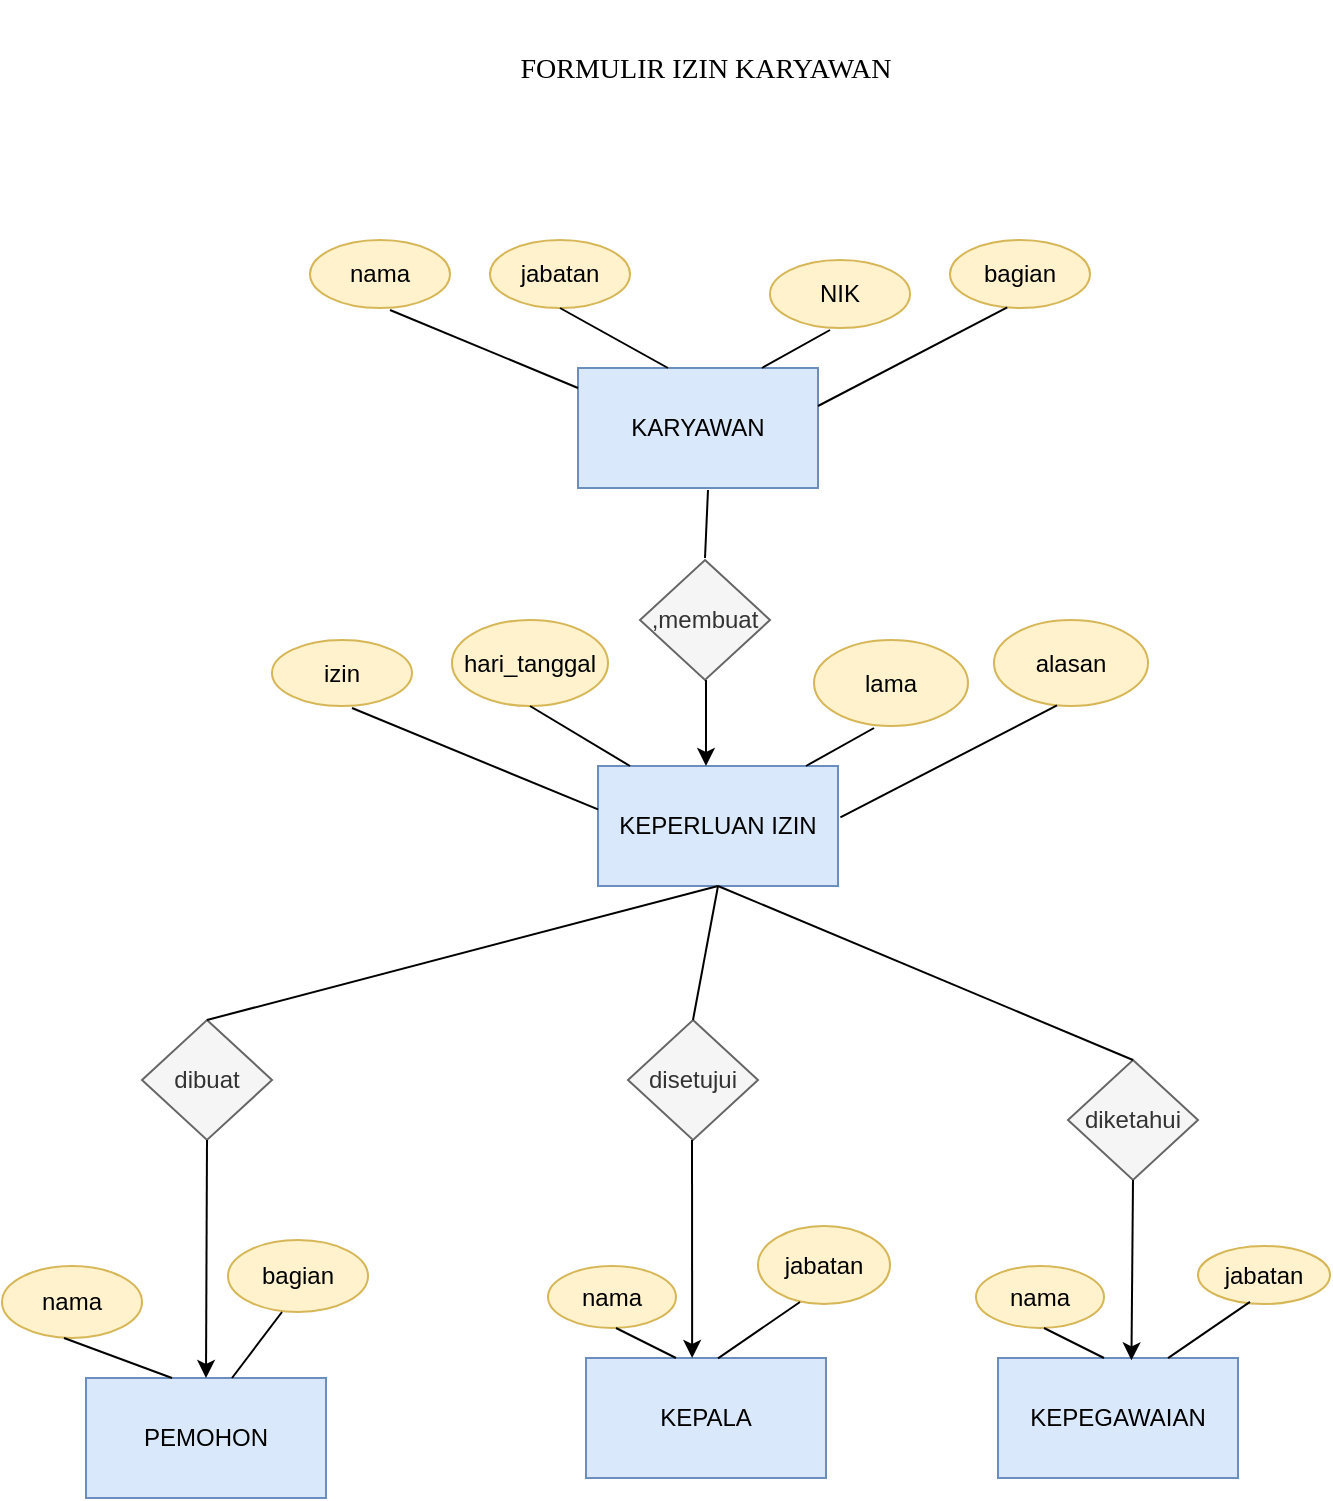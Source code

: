 <mxfile version="14.2.9" type="github">
  <diagram id="C5RBs43oDa-KdzZeNtuy" name="Page-1">
    <mxGraphModel dx="2031" dy="1053" grid="1" gridSize="10" guides="1" tooltips="1" connect="1" arrows="1" fold="1" page="1" pageScale="1" pageWidth="827" pageHeight="1169" math="0" shadow="0">
      <root>
        <mxCell id="WIyWlLk6GJQsqaUBKTNV-0" />
        <mxCell id="WIyWlLk6GJQsqaUBKTNV-1" parent="WIyWlLk6GJQsqaUBKTNV-0" />
        <mxCell id="LR3zTDeW2Ab3wReEbCRt-1" value="KARYAWAN" style="rounded=0;whiteSpace=wrap;html=1;fillColor=#dae8fc;strokeColor=#6c8ebf;" vertex="1" parent="WIyWlLk6GJQsqaUBKTNV-1">
          <mxGeometry x="365" y="244" width="120" height="60" as="geometry" />
        </mxCell>
        <mxCell id="LR3zTDeW2Ab3wReEbCRt-2" value="nama" style="ellipse;whiteSpace=wrap;html=1;fillColor=#fff2cc;strokeColor=#d6b656;" vertex="1" parent="WIyWlLk6GJQsqaUBKTNV-1">
          <mxGeometry x="231" y="180" width="70" height="34" as="geometry" />
        </mxCell>
        <mxCell id="LR3zTDeW2Ab3wReEbCRt-3" value="jabatan" style="ellipse;whiteSpace=wrap;html=1;fillColor=#fff2cc;strokeColor=#d6b656;" vertex="1" parent="WIyWlLk6GJQsqaUBKTNV-1">
          <mxGeometry x="321" y="180" width="70" height="34" as="geometry" />
        </mxCell>
        <mxCell id="LR3zTDeW2Ab3wReEbCRt-4" value="NIK" style="ellipse;whiteSpace=wrap;html=1;fillColor=#fff2cc;strokeColor=#d6b656;" vertex="1" parent="WIyWlLk6GJQsqaUBKTNV-1">
          <mxGeometry x="461" y="190" width="70" height="34" as="geometry" />
        </mxCell>
        <mxCell id="LR3zTDeW2Ab3wReEbCRt-5" value="bagian" style="ellipse;whiteSpace=wrap;html=1;fillColor=#fff2cc;strokeColor=#d6b656;" vertex="1" parent="WIyWlLk6GJQsqaUBKTNV-1">
          <mxGeometry x="551" y="180" width="70" height="34" as="geometry" />
        </mxCell>
        <mxCell id="LR3zTDeW2Ab3wReEbCRt-6" value="" style="endArrow=none;html=1;" edge="1" parent="WIyWlLk6GJQsqaUBKTNV-1">
          <mxGeometry width="50" height="50" relative="1" as="geometry">
            <mxPoint x="271" y="215" as="sourcePoint" />
            <mxPoint x="365" y="254" as="targetPoint" />
          </mxGeometry>
        </mxCell>
        <mxCell id="LR3zTDeW2Ab3wReEbCRt-7" value="" style="endArrow=none;html=1;exitX=0.5;exitY=1;exitDx=0;exitDy=0;" edge="1" parent="WIyWlLk6GJQsqaUBKTNV-1" source="LR3zTDeW2Ab3wReEbCRt-3">
          <mxGeometry width="50" height="50" relative="1" as="geometry">
            <mxPoint x="321" y="205" as="sourcePoint" />
            <mxPoint x="409.98" y="244" as="targetPoint" />
          </mxGeometry>
        </mxCell>
        <mxCell id="LR3zTDeW2Ab3wReEbCRt-8" value="" style="endArrow=none;html=1;" edge="1" parent="WIyWlLk6GJQsqaUBKTNV-1">
          <mxGeometry width="50" height="50" relative="1" as="geometry">
            <mxPoint x="491" y="225" as="sourcePoint" />
            <mxPoint x="457" y="244" as="targetPoint" />
          </mxGeometry>
        </mxCell>
        <mxCell id="LR3zTDeW2Ab3wReEbCRt-9" value="" style="endArrow=none;html=1;exitX=0.409;exitY=0.992;exitDx=0;exitDy=0;exitPerimeter=0;" edge="1" parent="WIyWlLk6GJQsqaUBKTNV-1" source="LR3zTDeW2Ab3wReEbCRt-5">
          <mxGeometry width="50" height="50" relative="1" as="geometry">
            <mxPoint x="519" y="244" as="sourcePoint" />
            <mxPoint x="485" y="263" as="targetPoint" />
          </mxGeometry>
        </mxCell>
        <mxCell id="LR3zTDeW2Ab3wReEbCRt-10" value="KEPERLUAN IZIN" style="rounded=0;whiteSpace=wrap;html=1;fillColor=#dae8fc;strokeColor=#6c8ebf;" vertex="1" parent="WIyWlLk6GJQsqaUBKTNV-1">
          <mxGeometry x="375" y="443" width="120" height="60" as="geometry" />
        </mxCell>
        <mxCell id="LR3zTDeW2Ab3wReEbCRt-11" value="izin" style="ellipse;whiteSpace=wrap;html=1;fillColor=#fff2cc;strokeColor=#d6b656;" vertex="1" parent="WIyWlLk6GJQsqaUBKTNV-1">
          <mxGeometry x="212" y="380" width="70" height="33" as="geometry" />
        </mxCell>
        <mxCell id="LR3zTDeW2Ab3wReEbCRt-12" value="hari_tanggal" style="ellipse;whiteSpace=wrap;html=1;fillColor=#fff2cc;strokeColor=#d6b656;" vertex="1" parent="WIyWlLk6GJQsqaUBKTNV-1">
          <mxGeometry x="302" y="370" width="78" height="43" as="geometry" />
        </mxCell>
        <mxCell id="LR3zTDeW2Ab3wReEbCRt-13" value="lama" style="ellipse;whiteSpace=wrap;html=1;fillColor=#fff2cc;strokeColor=#d6b656;" vertex="1" parent="WIyWlLk6GJQsqaUBKTNV-1">
          <mxGeometry x="483" y="380" width="77" height="43" as="geometry" />
        </mxCell>
        <mxCell id="LR3zTDeW2Ab3wReEbCRt-14" value="alasan" style="ellipse;whiteSpace=wrap;html=1;fillColor=#fff2cc;strokeColor=#d6b656;" vertex="1" parent="WIyWlLk6GJQsqaUBKTNV-1">
          <mxGeometry x="573" y="370" width="77" height="43" as="geometry" />
        </mxCell>
        <mxCell id="LR3zTDeW2Ab3wReEbCRt-15" value="" style="endArrow=none;html=1;entryX=0;entryY=0.362;entryDx=0;entryDy=0;entryPerimeter=0;" edge="1" parent="WIyWlLk6GJQsqaUBKTNV-1" target="LR3zTDeW2Ab3wReEbCRt-10">
          <mxGeometry width="50" height="50" relative="1" as="geometry">
            <mxPoint x="252" y="414" as="sourcePoint" />
            <mxPoint x="370" y="463" as="targetPoint" />
          </mxGeometry>
        </mxCell>
        <mxCell id="LR3zTDeW2Ab3wReEbCRt-16" value="" style="endArrow=none;html=1;exitX=0.5;exitY=1;exitDx=0;exitDy=0;" edge="1" parent="WIyWlLk6GJQsqaUBKTNV-1" source="LR3zTDeW2Ab3wReEbCRt-12">
          <mxGeometry width="50" height="50" relative="1" as="geometry">
            <mxPoint x="302" y="404" as="sourcePoint" />
            <mxPoint x="390.98" y="443" as="targetPoint" />
          </mxGeometry>
        </mxCell>
        <mxCell id="LR3zTDeW2Ab3wReEbCRt-17" value="" style="endArrow=none;html=1;" edge="1" parent="WIyWlLk6GJQsqaUBKTNV-1">
          <mxGeometry width="50" height="50" relative="1" as="geometry">
            <mxPoint x="513" y="424" as="sourcePoint" />
            <mxPoint x="479" y="443" as="targetPoint" />
          </mxGeometry>
        </mxCell>
        <mxCell id="LR3zTDeW2Ab3wReEbCRt-18" value="" style="endArrow=none;html=1;exitX=0.409;exitY=0.992;exitDx=0;exitDy=0;exitPerimeter=0;entryX=1.01;entryY=0.429;entryDx=0;entryDy=0;entryPerimeter=0;" edge="1" parent="WIyWlLk6GJQsqaUBKTNV-1" source="LR3zTDeW2Ab3wReEbCRt-14" target="LR3zTDeW2Ab3wReEbCRt-10">
          <mxGeometry width="50" height="50" relative="1" as="geometry">
            <mxPoint x="541" y="443" as="sourcePoint" />
            <mxPoint x="498" y="465" as="targetPoint" />
          </mxGeometry>
        </mxCell>
        <mxCell id="LR3zTDeW2Ab3wReEbCRt-19" value="PEMOHON" style="rounded=0;whiteSpace=wrap;html=1;fillColor=#dae8fc;strokeColor=#6c8ebf;" vertex="1" parent="WIyWlLk6GJQsqaUBKTNV-1">
          <mxGeometry x="119" y="749" width="120" height="60" as="geometry" />
        </mxCell>
        <mxCell id="LR3zTDeW2Ab3wReEbCRt-20" value="KEPALA" style="rounded=0;whiteSpace=wrap;html=1;fillColor=#dae8fc;strokeColor=#6c8ebf;" vertex="1" parent="WIyWlLk6GJQsqaUBKTNV-1">
          <mxGeometry x="369" y="739" width="120" height="60" as="geometry" />
        </mxCell>
        <mxCell id="LR3zTDeW2Ab3wReEbCRt-21" value="KEPEGAWAIAN" style="rounded=0;whiteSpace=wrap;html=1;fillColor=#dae8fc;strokeColor=#6c8ebf;" vertex="1" parent="WIyWlLk6GJQsqaUBKTNV-1">
          <mxGeometry x="575" y="739" width="120" height="60" as="geometry" />
        </mxCell>
        <mxCell id="LR3zTDeW2Ab3wReEbCRt-22" value="nama" style="ellipse;whiteSpace=wrap;html=1;fillColor=#fff2cc;strokeColor=#d6b656;" vertex="1" parent="WIyWlLk6GJQsqaUBKTNV-1">
          <mxGeometry x="77" y="693" width="70" height="36" as="geometry" />
        </mxCell>
        <mxCell id="LR3zTDeW2Ab3wReEbCRt-23" value="" style="endArrow=none;html=1;" edge="1" parent="WIyWlLk6GJQsqaUBKTNV-1">
          <mxGeometry width="50" height="50" relative="1" as="geometry">
            <mxPoint x="108" y="729" as="sourcePoint" />
            <mxPoint x="162" y="749" as="targetPoint" />
          </mxGeometry>
        </mxCell>
        <mxCell id="LR3zTDeW2Ab3wReEbCRt-24" value="bagian" style="ellipse;whiteSpace=wrap;html=1;fillColor=#fff2cc;strokeColor=#d6b656;" vertex="1" parent="WIyWlLk6GJQsqaUBKTNV-1">
          <mxGeometry x="190" y="680" width="70" height="36" as="geometry" />
        </mxCell>
        <mxCell id="LR3zTDeW2Ab3wReEbCRt-25" value="" style="endArrow=none;html=1;" edge="1" parent="WIyWlLk6GJQsqaUBKTNV-1">
          <mxGeometry width="50" height="50" relative="1" as="geometry">
            <mxPoint x="217" y="716" as="sourcePoint" />
            <mxPoint x="192" y="749" as="targetPoint" />
          </mxGeometry>
        </mxCell>
        <mxCell id="LR3zTDeW2Ab3wReEbCRt-26" value="nama" style="ellipse;whiteSpace=wrap;html=1;fillColor=#fff2cc;strokeColor=#d6b656;" vertex="1" parent="WIyWlLk6GJQsqaUBKTNV-1">
          <mxGeometry x="350" y="693" width="64" height="31" as="geometry" />
        </mxCell>
        <mxCell id="LR3zTDeW2Ab3wReEbCRt-27" value="" style="endArrow=none;html=1;entryX=0.5;entryY=0;entryDx=0;entryDy=0;" edge="1" parent="WIyWlLk6GJQsqaUBKTNV-1">
          <mxGeometry width="50" height="50" relative="1" as="geometry">
            <mxPoint x="384" y="724" as="sourcePoint" />
            <mxPoint x="414" y="739" as="targetPoint" />
          </mxGeometry>
        </mxCell>
        <mxCell id="LR3zTDeW2Ab3wReEbCRt-28" value="jabatan" style="ellipse;whiteSpace=wrap;html=1;fillColor=#fff2cc;strokeColor=#d6b656;" vertex="1" parent="WIyWlLk6GJQsqaUBKTNV-1">
          <mxGeometry x="455" y="673" width="66" height="39" as="geometry" />
        </mxCell>
        <mxCell id="LR3zTDeW2Ab3wReEbCRt-29" value="" style="endArrow=none;html=1;entryX=0.55;entryY=0.003;entryDx=0;entryDy=0;entryPerimeter=0;" edge="1" parent="WIyWlLk6GJQsqaUBKTNV-1" target="LR3zTDeW2Ab3wReEbCRt-20">
          <mxGeometry width="50" height="50" relative="1" as="geometry">
            <mxPoint x="476" y="711" as="sourcePoint" />
            <mxPoint x="451" y="739" as="targetPoint" />
          </mxGeometry>
        </mxCell>
        <mxCell id="LR3zTDeW2Ab3wReEbCRt-30" value="nama" style="ellipse;whiteSpace=wrap;html=1;fillColor=#fff2cc;strokeColor=#d6b656;" vertex="1" parent="WIyWlLk6GJQsqaUBKTNV-1">
          <mxGeometry x="564" y="693" width="64" height="31" as="geometry" />
        </mxCell>
        <mxCell id="LR3zTDeW2Ab3wReEbCRt-31" value="" style="endArrow=none;html=1;entryX=0.5;entryY=0;entryDx=0;entryDy=0;" edge="1" parent="WIyWlLk6GJQsqaUBKTNV-1">
          <mxGeometry width="50" height="50" relative="1" as="geometry">
            <mxPoint x="598" y="724" as="sourcePoint" />
            <mxPoint x="628" y="739" as="targetPoint" />
          </mxGeometry>
        </mxCell>
        <mxCell id="LR3zTDeW2Ab3wReEbCRt-32" value="jabatan" style="ellipse;whiteSpace=wrap;html=1;fillColor=#fff2cc;strokeColor=#d6b656;" vertex="1" parent="WIyWlLk6GJQsqaUBKTNV-1">
          <mxGeometry x="675" y="683" width="66" height="29" as="geometry" />
        </mxCell>
        <mxCell id="LR3zTDeW2Ab3wReEbCRt-33" value="" style="endArrow=none;html=1;entryX=0.55;entryY=0.003;entryDx=0;entryDy=0;entryPerimeter=0;" edge="1" parent="WIyWlLk6GJQsqaUBKTNV-1">
          <mxGeometry width="50" height="50" relative="1" as="geometry">
            <mxPoint x="701" y="710.91" as="sourcePoint" />
            <mxPoint x="660" y="739.09" as="targetPoint" />
          </mxGeometry>
        </mxCell>
        <mxCell id="LR3zTDeW2Ab3wReEbCRt-34" value=",membuat" style="rhombus;whiteSpace=wrap;html=1;fillColor=#f5f5f5;strokeColor=#666666;fontColor=#333333;" vertex="1" parent="WIyWlLk6GJQsqaUBKTNV-1">
          <mxGeometry x="396" y="340" width="65" height="60" as="geometry" />
        </mxCell>
        <mxCell id="LR3zTDeW2Ab3wReEbCRt-35" value="" style="endArrow=none;html=1;exitX=0.5;exitY=0;exitDx=0;exitDy=0;" edge="1" parent="WIyWlLk6GJQsqaUBKTNV-1">
          <mxGeometry width="50" height="50" relative="1" as="geometry">
            <mxPoint x="428.5" y="339" as="sourcePoint" />
            <mxPoint x="430" y="305" as="targetPoint" />
          </mxGeometry>
        </mxCell>
        <mxCell id="LR3zTDeW2Ab3wReEbCRt-39" value="" style="endArrow=classic;html=1;" edge="1" parent="WIyWlLk6GJQsqaUBKTNV-1">
          <mxGeometry width="50" height="50" relative="1" as="geometry">
            <mxPoint x="429" y="400" as="sourcePoint" />
            <mxPoint x="429" y="443" as="targetPoint" />
          </mxGeometry>
        </mxCell>
        <mxCell id="LR3zTDeW2Ab3wReEbCRt-40" value="dibuat" style="rhombus;whiteSpace=wrap;html=1;fillColor=#f5f5f5;strokeColor=#666666;fontColor=#333333;" vertex="1" parent="WIyWlLk6GJQsqaUBKTNV-1">
          <mxGeometry x="147" y="570" width="65" height="60" as="geometry" />
        </mxCell>
        <mxCell id="LR3zTDeW2Ab3wReEbCRt-41" value="disetujui" style="rhombus;whiteSpace=wrap;html=1;fillColor=#f5f5f5;strokeColor=#666666;fontColor=#333333;" vertex="1" parent="WIyWlLk6GJQsqaUBKTNV-1">
          <mxGeometry x="390" y="570" width="65" height="60" as="geometry" />
        </mxCell>
        <mxCell id="LR3zTDeW2Ab3wReEbCRt-42" value="diketahui" style="rhombus;whiteSpace=wrap;html=1;fillColor=#f5f5f5;strokeColor=#666666;fontColor=#333333;" vertex="1" parent="WIyWlLk6GJQsqaUBKTNV-1">
          <mxGeometry x="610" y="590" width="65" height="60" as="geometry" />
        </mxCell>
        <mxCell id="LR3zTDeW2Ab3wReEbCRt-43" value="" style="endArrow=none;html=1;exitX=0.5;exitY=0;exitDx=0;exitDy=0;entryX=0.5;entryY=1;entryDx=0;entryDy=0;" edge="1" parent="WIyWlLk6GJQsqaUBKTNV-1" source="LR3zTDeW2Ab3wReEbCRt-40" target="LR3zTDeW2Ab3wReEbCRt-10">
          <mxGeometry width="50" height="50" relative="1" as="geometry">
            <mxPoint x="360" y="550" as="sourcePoint" />
            <mxPoint x="410" y="500" as="targetPoint" />
          </mxGeometry>
        </mxCell>
        <mxCell id="LR3zTDeW2Ab3wReEbCRt-44" value="" style="endArrow=none;html=1;entryX=0.5;entryY=1;entryDx=0;entryDy=0;exitX=0.5;exitY=0;exitDx=0;exitDy=0;" edge="1" parent="WIyWlLk6GJQsqaUBKTNV-1" source="LR3zTDeW2Ab3wReEbCRt-41" target="LR3zTDeW2Ab3wReEbCRt-10">
          <mxGeometry width="50" height="50" relative="1" as="geometry">
            <mxPoint x="410" y="550" as="sourcePoint" />
            <mxPoint x="460" y="500" as="targetPoint" />
          </mxGeometry>
        </mxCell>
        <mxCell id="LR3zTDeW2Ab3wReEbCRt-45" value="" style="endArrow=none;html=1;entryX=0.5;entryY=0;entryDx=0;entryDy=0;exitX=0.5;exitY=1;exitDx=0;exitDy=0;" edge="1" parent="WIyWlLk6GJQsqaUBKTNV-1" source="LR3zTDeW2Ab3wReEbCRt-10" target="LR3zTDeW2Ab3wReEbCRt-42">
          <mxGeometry width="50" height="50" relative="1" as="geometry">
            <mxPoint x="440" y="510" as="sourcePoint" />
            <mxPoint x="480" y="500" as="targetPoint" />
          </mxGeometry>
        </mxCell>
        <mxCell id="LR3zTDeW2Ab3wReEbCRt-46" value="" style="endArrow=classic;html=1;exitX=0.5;exitY=1;exitDx=0;exitDy=0;entryX=0.5;entryY=0;entryDx=0;entryDy=0;" edge="1" parent="WIyWlLk6GJQsqaUBKTNV-1" source="LR3zTDeW2Ab3wReEbCRt-40" target="LR3zTDeW2Ab3wReEbCRt-19">
          <mxGeometry width="50" height="50" relative="1" as="geometry">
            <mxPoint x="181" y="670" as="sourcePoint" />
            <mxPoint x="180" y="740" as="targetPoint" />
          </mxGeometry>
        </mxCell>
        <mxCell id="LR3zTDeW2Ab3wReEbCRt-47" value="" style="endArrow=classic;html=1;entryX=0.5;entryY=0;entryDx=0;entryDy=0;" edge="1" parent="WIyWlLk6GJQsqaUBKTNV-1">
          <mxGeometry width="50" height="50" relative="1" as="geometry">
            <mxPoint x="422" y="630" as="sourcePoint" />
            <mxPoint x="422.08" y="739" as="targetPoint" />
          </mxGeometry>
        </mxCell>
        <mxCell id="LR3zTDeW2Ab3wReEbCRt-48" value="" style="endArrow=classic;html=1;exitX=0.5;exitY=1;exitDx=0;exitDy=0;entryX=0.556;entryY=0.019;entryDx=0;entryDy=0;entryPerimeter=0;" edge="1" parent="WIyWlLk6GJQsqaUBKTNV-1" source="LR3zTDeW2Ab3wReEbCRt-42" target="LR3zTDeW2Ab3wReEbCRt-21">
          <mxGeometry width="50" height="50" relative="1" as="geometry">
            <mxPoint x="620" y="680" as="sourcePoint" />
            <mxPoint x="642" y="736" as="targetPoint" />
          </mxGeometry>
        </mxCell>
        <mxCell id="LR3zTDeW2Ab3wReEbCRt-49" value="&lt;font style=&quot;font-size: 14px&quot; face=&quot;Garamond&quot;&gt;FORMULIR IZIN KARYAWAN&lt;/font&gt;" style="text;html=1;strokeColor=none;fillColor=none;align=center;verticalAlign=middle;whiteSpace=wrap;rounded=0;" vertex="1" parent="WIyWlLk6GJQsqaUBKTNV-1">
          <mxGeometry x="164" y="60" width="530" height="70" as="geometry" />
        </mxCell>
      </root>
    </mxGraphModel>
  </diagram>
</mxfile>

